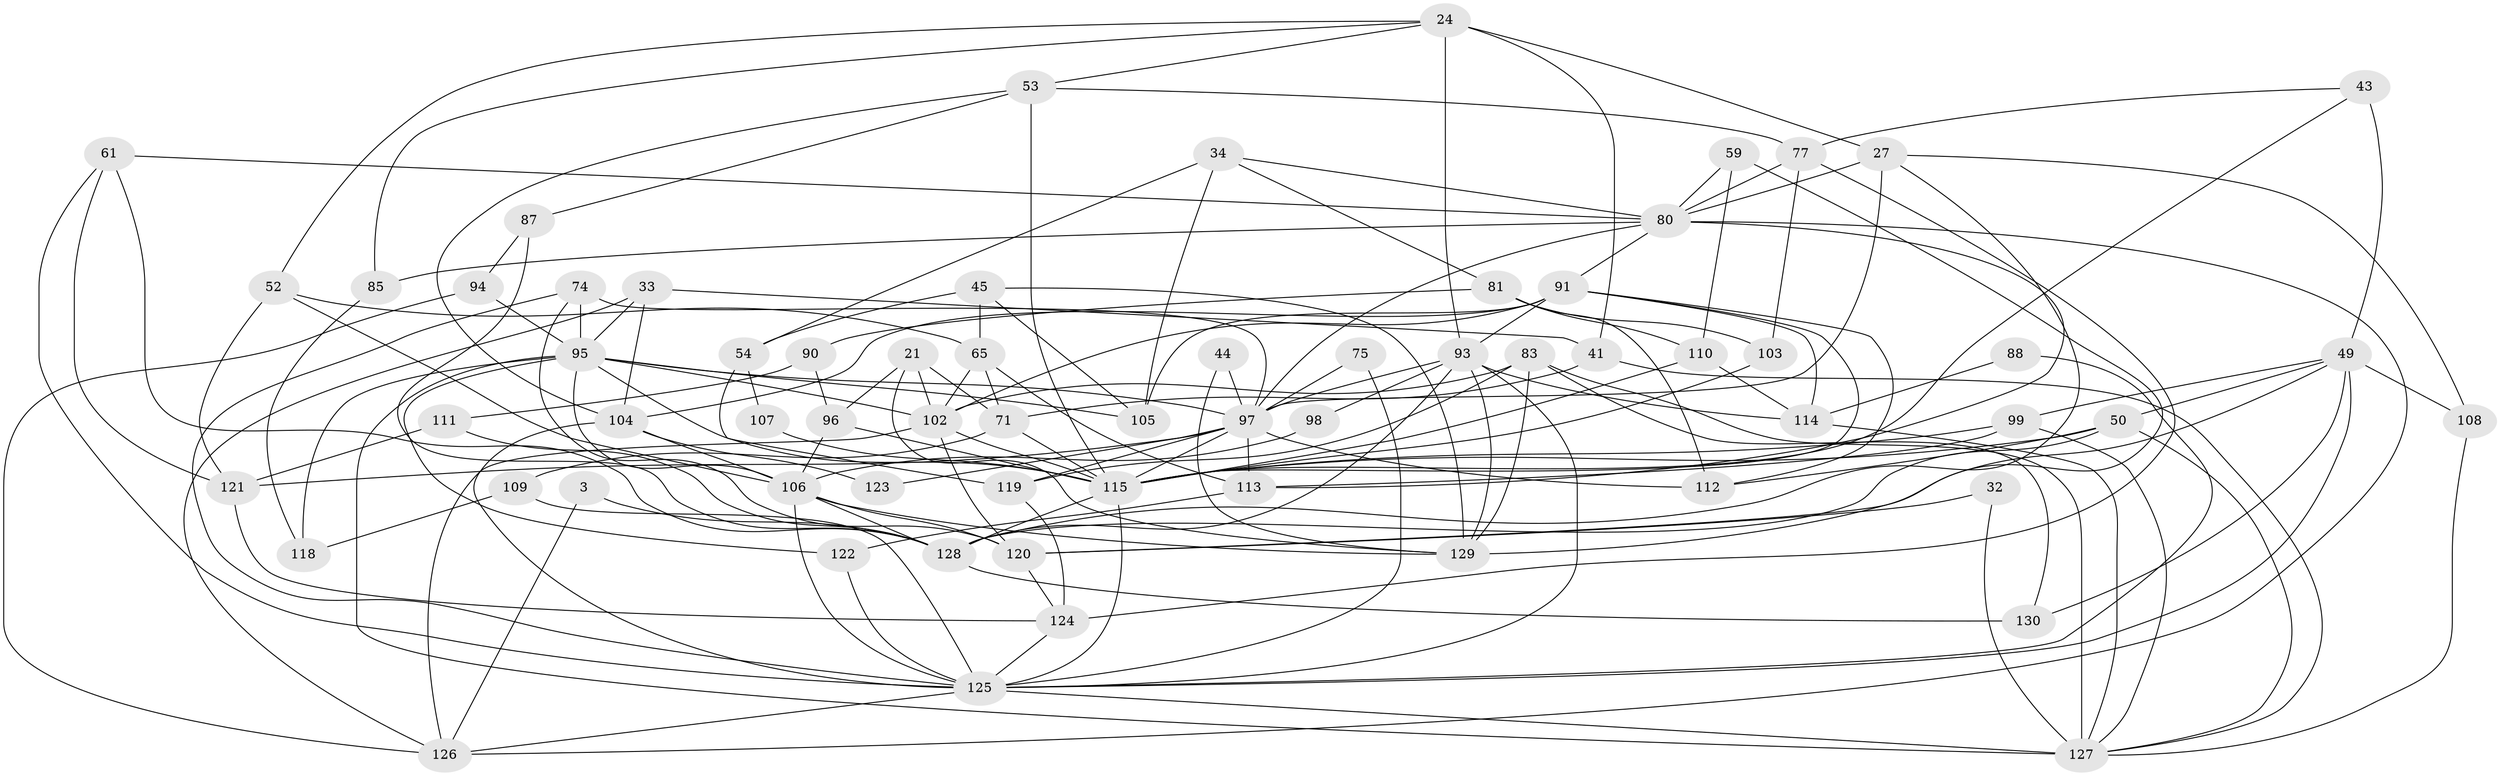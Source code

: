 // original degree distribution, {2: 0.13076923076923078, 5: 0.18461538461538463, 4: 0.3076923076923077, 3: 0.25384615384615383, 6: 0.06153846153846154, 7: 0.038461538461538464, 8: 0.023076923076923078}
// Generated by graph-tools (version 1.1) at 2025/54/03/04/25 21:54:40]
// undirected, 65 vertices, 164 edges
graph export_dot {
graph [start="1"]
  node [color=gray90,style=filled];
  3;
  21;
  24;
  27 [super="+6"];
  32;
  33;
  34;
  41 [super="+7"];
  43;
  44;
  45;
  49 [super="+14+12"];
  50 [super="+9"];
  52 [super="+47"];
  53 [super="+51"];
  54;
  59;
  61;
  65 [super="+26"];
  71;
  74 [super="+1+70"];
  75;
  77;
  80 [super="+39+46"];
  81;
  83 [super="+31"];
  85;
  87;
  88;
  90;
  91 [super="+69+78"];
  93 [super="+62+30"];
  94;
  95 [super="+38+84"];
  96;
  97 [super="+17+68"];
  98;
  99;
  102 [super="+58+76"];
  103 [super="+79"];
  104 [super="+36"];
  105;
  106 [super="+20+60+66"];
  107;
  108;
  109;
  110 [super="+22"];
  111;
  112 [super="+67"];
  113 [super="+89"];
  114 [super="+16"];
  115 [super="+8+2+82+92"];
  118;
  119 [super="+72"];
  120 [super="+29"];
  121;
  122;
  123;
  124 [super="+35"];
  125 [super="+117+5"];
  126 [super="+86"];
  127 [super="+101+25"];
  128 [super="+56+100"];
  129 [super="+37"];
  130;
  3 -- 128;
  3 -- 126;
  21 -- 129;
  21 -- 71;
  21 -- 96;
  21 -- 102;
  24 -- 27 [weight=2];
  24 -- 52;
  24 -- 41;
  24 -- 85;
  24 -- 53;
  24 -- 93;
  27 -- 108;
  27 -- 80;
  27 -- 128;
  27 -- 97;
  32 -- 127;
  32 -- 120;
  33 -- 104;
  33 -- 41;
  33 -- 126;
  33 -- 95;
  34 -- 54;
  34 -- 81;
  34 -- 105;
  34 -- 80;
  41 -- 71;
  41 -- 127;
  43 -- 49;
  43 -- 77;
  43 -- 115;
  44 -- 129 [weight=2];
  44 -- 97 [weight=2];
  45 -- 105;
  45 -- 129;
  45 -- 54;
  45 -- 65;
  49 -- 120;
  49 -- 108 [weight=2];
  49 -- 50 [weight=2];
  49 -- 130;
  49 -- 99;
  49 -- 125;
  50 -- 127;
  50 -- 115 [weight=2];
  50 -- 128;
  50 -- 112;
  52 -- 65;
  52 -- 121 [weight=2];
  52 -- 106 [weight=3];
  53 -- 77 [weight=2];
  53 -- 87;
  53 -- 104;
  53 -- 115 [weight=2];
  54 -- 107;
  54 -- 119;
  59 -- 110 [weight=2];
  59 -- 129;
  59 -- 80;
  61 -- 121;
  61 -- 125;
  61 -- 80;
  61 -- 128;
  65 -- 102;
  65 -- 113;
  65 -- 71;
  71 -- 109;
  71 -- 115;
  74 -- 125;
  74 -- 97 [weight=2];
  74 -- 120;
  74 -- 95 [weight=2];
  75 -- 97;
  75 -- 125;
  77 -- 124 [weight=2];
  77 -- 103;
  77 -- 80;
  80 -- 85;
  80 -- 91 [weight=3];
  80 -- 126 [weight=2];
  80 -- 97 [weight=2];
  80 -- 113;
  81 -- 90;
  81 -- 112;
  81 -- 110;
  81 -- 103;
  83 -- 127;
  83 -- 119;
  83 -- 130;
  83 -- 129;
  83 -- 102;
  85 -- 118;
  87 -- 94;
  87 -- 128;
  88 -- 114;
  88 -- 125;
  90 -- 111;
  90 -- 96;
  91 -- 93;
  91 -- 112;
  91 -- 104;
  91 -- 105;
  91 -- 115;
  91 -- 114;
  91 -- 102;
  93 -- 125 [weight=2];
  93 -- 128 [weight=2];
  93 -- 97 [weight=2];
  93 -- 98;
  93 -- 129;
  93 -- 114;
  94 -- 126;
  94 -- 95;
  95 -- 102 [weight=2];
  95 -- 127 [weight=3];
  95 -- 105;
  95 -- 106;
  95 -- 118;
  95 -- 122;
  95 -- 115;
  95 -- 97;
  96 -- 106;
  96 -- 115;
  97 -- 123;
  97 -- 113;
  97 -- 115;
  97 -- 119 [weight=2];
  97 -- 121;
  97 -- 112;
  98 -- 106;
  99 -- 127;
  99 -- 115;
  99 -- 113;
  102 -- 120 [weight=2];
  102 -- 126 [weight=2];
  102 -- 115;
  103 -- 115;
  104 -- 123;
  104 -- 125 [weight=2];
  104 -- 106;
  106 -- 129;
  106 -- 125;
  106 -- 120;
  106 -- 128;
  107 -- 115;
  108 -- 127;
  109 -- 118;
  109 -- 125;
  110 -- 114;
  110 -- 115;
  111 -- 121;
  111 -- 128;
  113 -- 122;
  114 -- 127;
  115 -- 128 [weight=2];
  115 -- 125;
  119 -- 124 [weight=2];
  120 -- 124;
  121 -- 124;
  122 -- 125;
  124 -- 125;
  125 -- 127;
  125 -- 126;
  128 -- 130;
}
